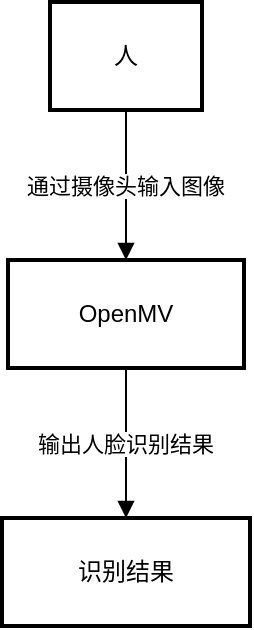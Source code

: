 <mxfile version="26.2.13">
  <diagram name="第 1 页" id="bKzoGnPc1_lDuKWCohUP">
    <mxGraphModel>
      <root>
        <mxCell id="0" />
        <mxCell id="1" parent="0" />
        <mxCell id="2" value="人" style="whiteSpace=wrap;strokeWidth=2;" vertex="1" parent="1">
          <mxGeometry x="44" y="8" width="76" height="54" as="geometry" />
        </mxCell>
        <mxCell id="3" value="OpenMV" style="whiteSpace=wrap;strokeWidth=2;" vertex="1" parent="1">
          <mxGeometry x="23" y="137" width="118" height="54" as="geometry" />
        </mxCell>
        <mxCell id="4" value="识别结果" style="whiteSpace=wrap;strokeWidth=2;" vertex="1" parent="1">
          <mxGeometry x="20" y="266" width="124" height="54" as="geometry" />
        </mxCell>
        <mxCell id="5" value="通过摄像头输入图像" style="curved=1;startArrow=none;endArrow=block;exitX=0.5;exitY=1;entryX=0.5;entryY=0;" edge="1" parent="1" source="2" target="3">
          <mxGeometry relative="1" as="geometry">
            <Array as="points" />
          </mxGeometry>
        </mxCell>
        <mxCell id="6" value="输出人脸识别结果" style="curved=1;startArrow=none;endArrow=block;exitX=0.5;exitY=1;entryX=0.5;entryY=0;" edge="1" parent="1" source="3" target="4">
          <mxGeometry relative="1" as="geometry">
            <Array as="points" />
          </mxGeometry>
        </mxCell>
      </root>
    </mxGraphModel>
  </diagram>
</mxfile>
